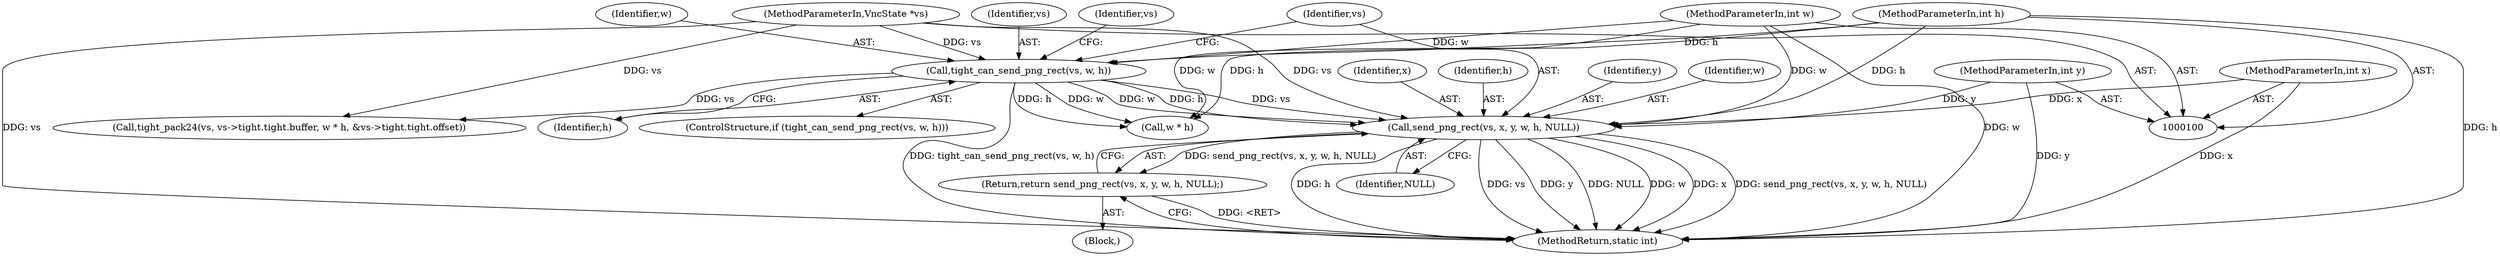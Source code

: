digraph "0_qemu_9f64916da20eea67121d544698676295bbb105a7_1@API" {
"1000119" [label="(Call,send_png_rect(vs, x, y, w, h, NULL))"];
"1000113" [label="(Call,tight_can_send_png_rect(vs, w, h))"];
"1000101" [label="(MethodParameterIn,VncState *vs)"];
"1000104" [label="(MethodParameterIn,int w)"];
"1000105" [label="(MethodParameterIn,int h)"];
"1000102" [label="(MethodParameterIn,int x)"];
"1000103" [label="(MethodParameterIn,int y)"];
"1000118" [label="(Return,return send_png_rect(vs, x, y, w, h, NULL);)"];
"1000113" [label="(Call,tight_can_send_png_rect(vs, w, h))"];
"1000115" [label="(Identifier,w)"];
"1000126" [label="(Call,tight_pack24(vs, vs->tight.tight.buffer, w * h, &vs->tight.tight.offset))"];
"1000122" [label="(Identifier,y)"];
"1000123" [label="(Identifier,w)"];
"1000118" [label="(Return,return send_png_rect(vs, x, y, w, h, NULL);)"];
"1000149" [label="(MethodReturn,static int)"];
"1000104" [label="(MethodParameterIn,int w)"];
"1000102" [label="(MethodParameterIn,int x)"];
"1000135" [label="(Call,w * h)"];
"1000125" [label="(Identifier,NULL)"];
"1000116" [label="(Identifier,h)"];
"1000121" [label="(Identifier,x)"];
"1000105" [label="(MethodParameterIn,int h)"];
"1000120" [label="(Identifier,vs)"];
"1000114" [label="(Identifier,vs)"];
"1000103" [label="(MethodParameterIn,int y)"];
"1000117" [label="(Block,)"];
"1000119" [label="(Call,send_png_rect(vs, x, y, w, h, NULL))"];
"1000127" [label="(Identifier,vs)"];
"1000101" [label="(MethodParameterIn,VncState *vs)"];
"1000112" [label="(ControlStructure,if (tight_can_send_png_rect(vs, w, h)))"];
"1000124" [label="(Identifier,h)"];
"1000119" -> "1000118"  [label="AST: "];
"1000119" -> "1000125"  [label="CFG: "];
"1000120" -> "1000119"  [label="AST: "];
"1000121" -> "1000119"  [label="AST: "];
"1000122" -> "1000119"  [label="AST: "];
"1000123" -> "1000119"  [label="AST: "];
"1000124" -> "1000119"  [label="AST: "];
"1000125" -> "1000119"  [label="AST: "];
"1000118" -> "1000119"  [label="CFG: "];
"1000119" -> "1000149"  [label="DDG: NULL"];
"1000119" -> "1000149"  [label="DDG: w"];
"1000119" -> "1000149"  [label="DDG: x"];
"1000119" -> "1000149"  [label="DDG: send_png_rect(vs, x, y, w, h, NULL)"];
"1000119" -> "1000149"  [label="DDG: h"];
"1000119" -> "1000149"  [label="DDG: vs"];
"1000119" -> "1000149"  [label="DDG: y"];
"1000119" -> "1000118"  [label="DDG: send_png_rect(vs, x, y, w, h, NULL)"];
"1000113" -> "1000119"  [label="DDG: vs"];
"1000113" -> "1000119"  [label="DDG: w"];
"1000113" -> "1000119"  [label="DDG: h"];
"1000101" -> "1000119"  [label="DDG: vs"];
"1000102" -> "1000119"  [label="DDG: x"];
"1000103" -> "1000119"  [label="DDG: y"];
"1000104" -> "1000119"  [label="DDG: w"];
"1000105" -> "1000119"  [label="DDG: h"];
"1000113" -> "1000112"  [label="AST: "];
"1000113" -> "1000116"  [label="CFG: "];
"1000114" -> "1000113"  [label="AST: "];
"1000115" -> "1000113"  [label="AST: "];
"1000116" -> "1000113"  [label="AST: "];
"1000120" -> "1000113"  [label="CFG: "];
"1000127" -> "1000113"  [label="CFG: "];
"1000113" -> "1000149"  [label="DDG: tight_can_send_png_rect(vs, w, h)"];
"1000101" -> "1000113"  [label="DDG: vs"];
"1000104" -> "1000113"  [label="DDG: w"];
"1000105" -> "1000113"  [label="DDG: h"];
"1000113" -> "1000126"  [label="DDG: vs"];
"1000113" -> "1000135"  [label="DDG: w"];
"1000113" -> "1000135"  [label="DDG: h"];
"1000101" -> "1000100"  [label="AST: "];
"1000101" -> "1000149"  [label="DDG: vs"];
"1000101" -> "1000126"  [label="DDG: vs"];
"1000104" -> "1000100"  [label="AST: "];
"1000104" -> "1000149"  [label="DDG: w"];
"1000104" -> "1000135"  [label="DDG: w"];
"1000105" -> "1000100"  [label="AST: "];
"1000105" -> "1000149"  [label="DDG: h"];
"1000105" -> "1000135"  [label="DDG: h"];
"1000102" -> "1000100"  [label="AST: "];
"1000102" -> "1000149"  [label="DDG: x"];
"1000103" -> "1000100"  [label="AST: "];
"1000103" -> "1000149"  [label="DDG: y"];
"1000118" -> "1000117"  [label="AST: "];
"1000149" -> "1000118"  [label="CFG: "];
"1000118" -> "1000149"  [label="DDG: <RET>"];
}
